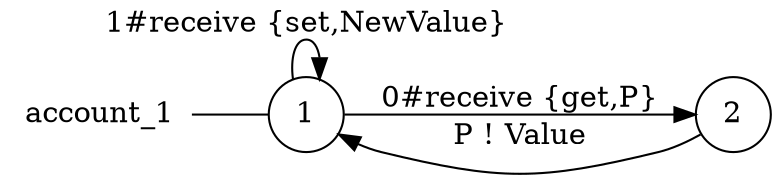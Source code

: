 digraph account_1 {
	rankdir="LR";
	n_0 [label="account_1", shape="plaintext"];
	n_1 [id="1", shape=circle, label="1"];
	n_0 -> n_1 [arrowhead=none];
	n_2 [id="2", shape=circle, label="2"];

	n_2 -> n_1 [id="[$e|7]", label="P ! Value"];
	n_1 -> n_2 [id="[$e|0]", label="0#receive {get,P}"];
	n_1 -> n_1 [id="[$e|8]", label="1#receive {set,NewValue}"];
}
